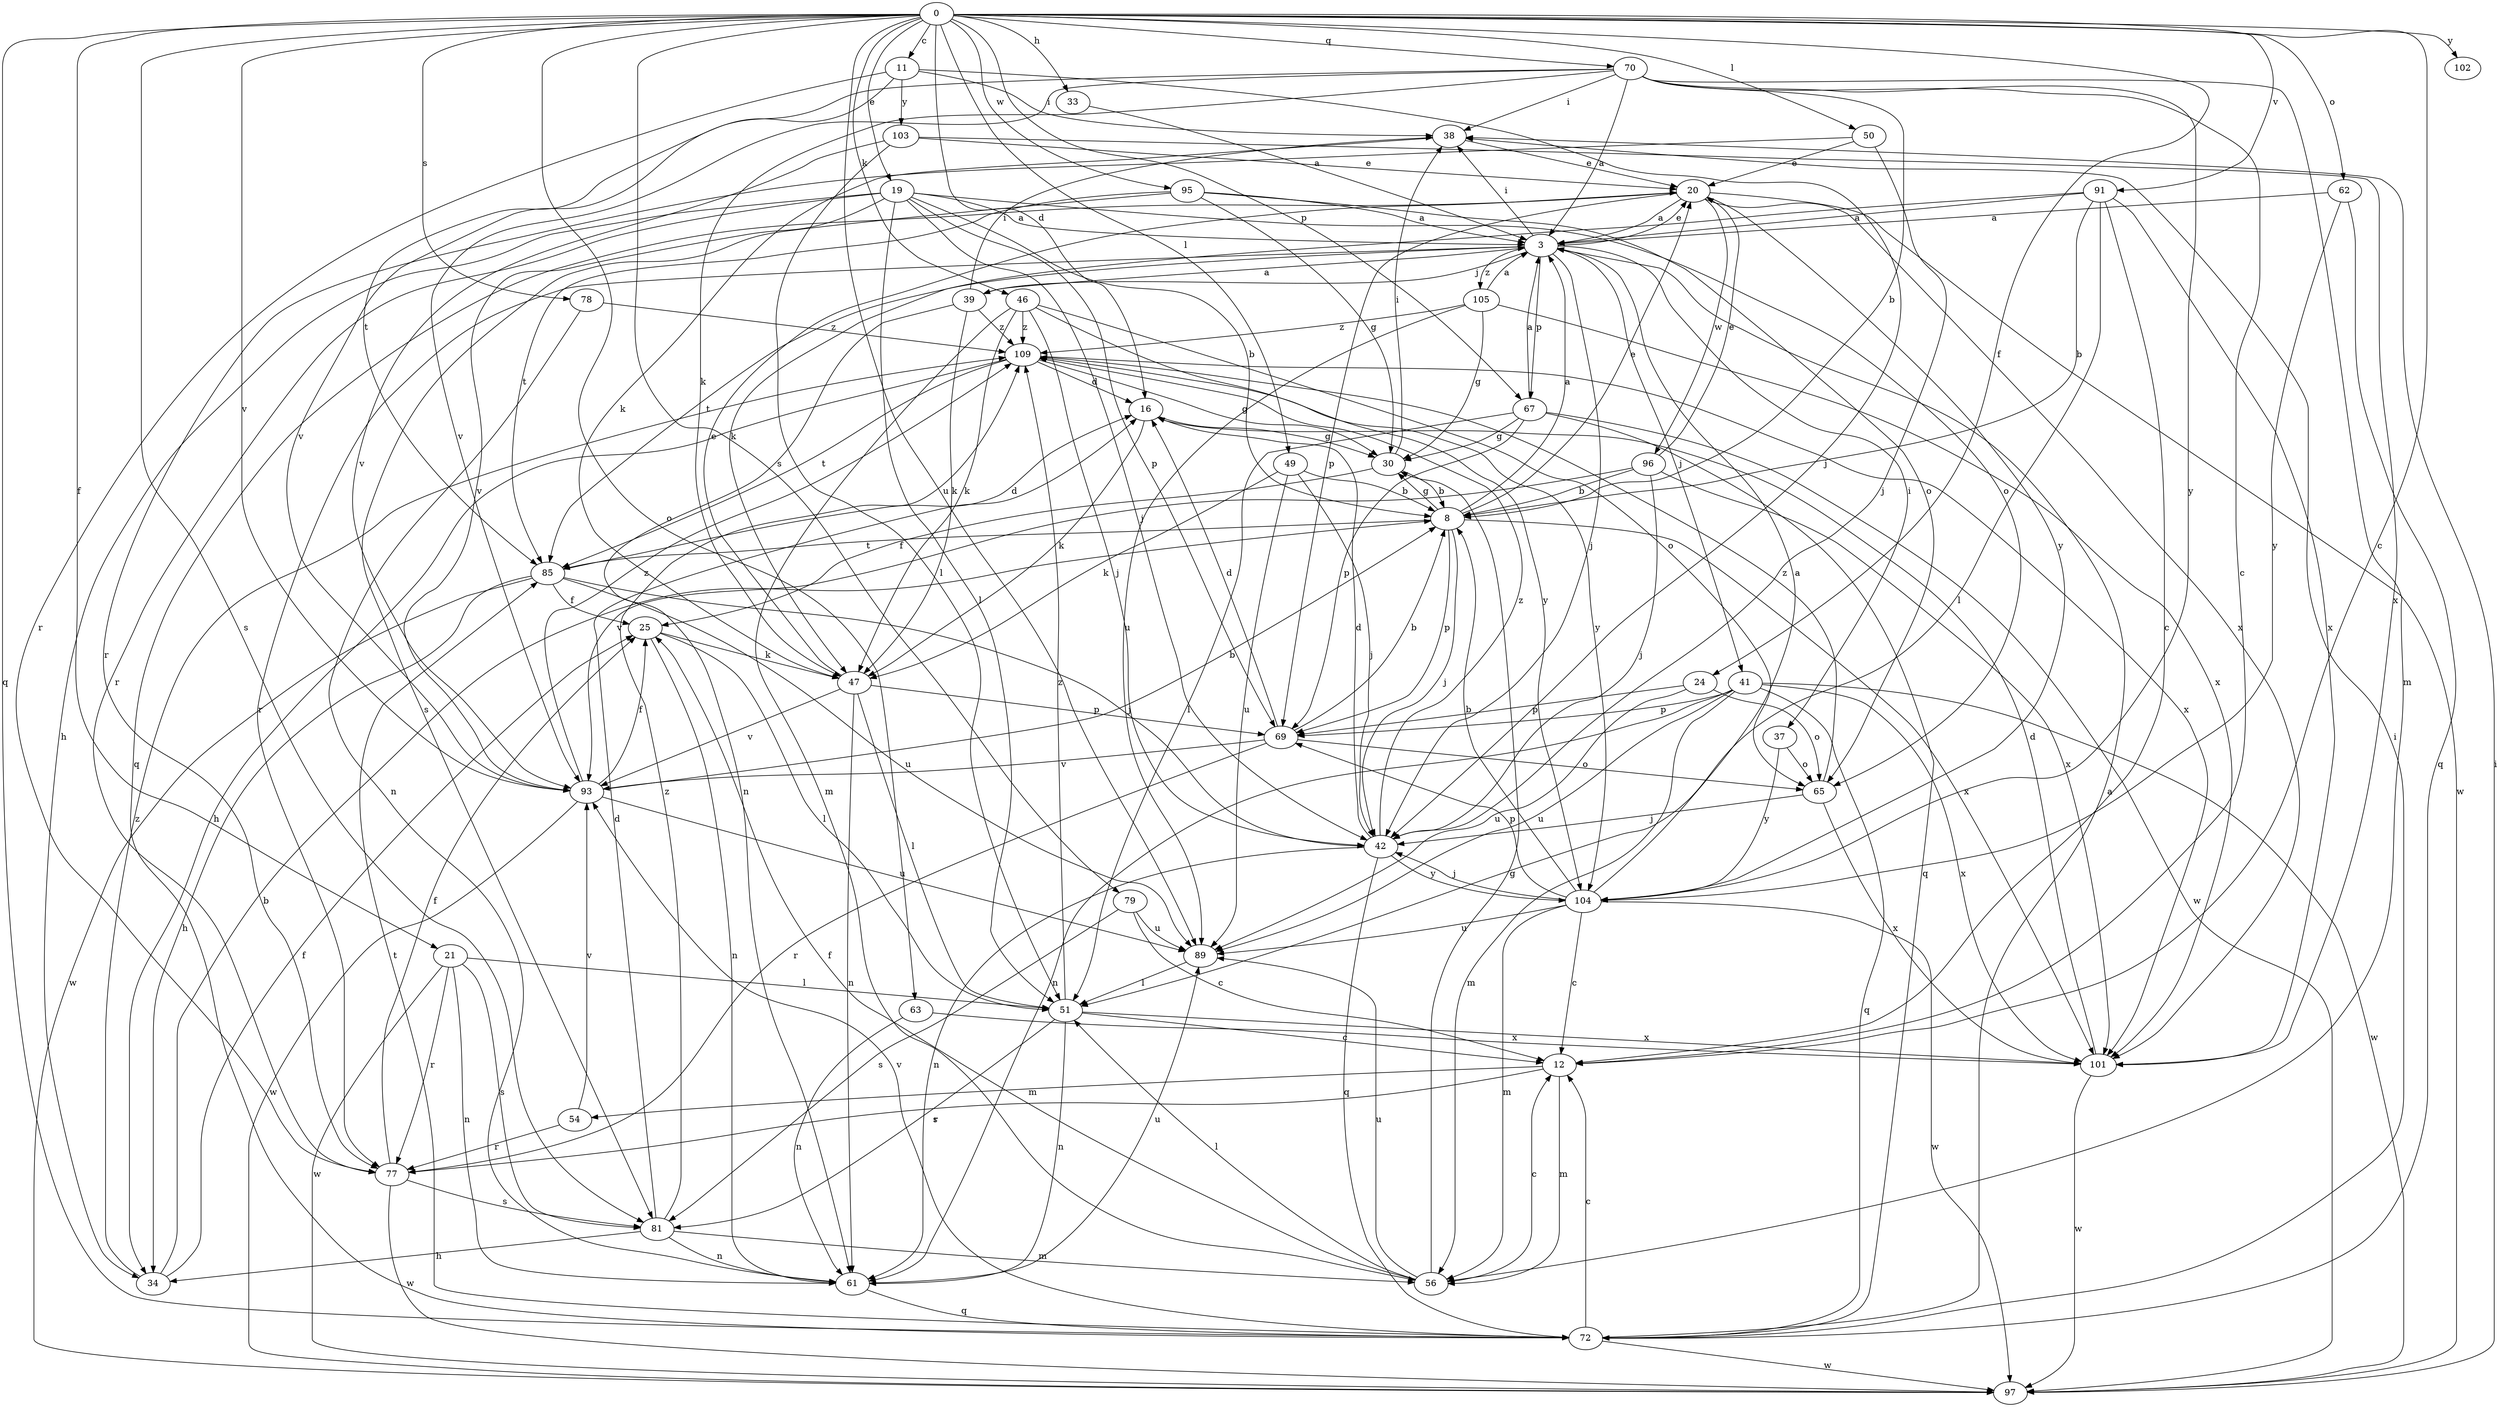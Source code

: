 strict digraph  {
0;
3;
8;
11;
12;
16;
19;
20;
21;
24;
25;
30;
33;
34;
37;
38;
39;
41;
42;
46;
47;
49;
50;
51;
54;
56;
61;
62;
63;
65;
67;
69;
70;
72;
77;
78;
79;
81;
85;
89;
91;
93;
95;
96;
97;
101;
102;
103;
104;
105;
109;
0 -> 11  [label=c];
0 -> 12  [label=c];
0 -> 16  [label=d];
0 -> 19  [label=e];
0 -> 21  [label=f];
0 -> 24  [label=f];
0 -> 33  [label=h];
0 -> 46  [label=k];
0 -> 49  [label=l];
0 -> 50  [label=l];
0 -> 62  [label=o];
0 -> 63  [label=o];
0 -> 67  [label=p];
0 -> 70  [label=q];
0 -> 72  [label=q];
0 -> 78  [label=s];
0 -> 79  [label=s];
0 -> 81  [label=s];
0 -> 89  [label=u];
0 -> 91  [label=v];
0 -> 93  [label=v];
0 -> 95  [label=w];
0 -> 102  [label=y];
3 -> 20  [label=e];
3 -> 37  [label=i];
3 -> 38  [label=i];
3 -> 39  [label=j];
3 -> 41  [label=j];
3 -> 42  [label=j];
3 -> 67  [label=p];
3 -> 77  [label=r];
3 -> 85  [label=t];
3 -> 105  [label=z];
8 -> 3  [label=a];
8 -> 20  [label=e];
8 -> 30  [label=g];
8 -> 42  [label=j];
8 -> 69  [label=p];
8 -> 85  [label=t];
8 -> 101  [label=x];
11 -> 38  [label=i];
11 -> 42  [label=j];
11 -> 77  [label=r];
11 -> 93  [label=v];
11 -> 103  [label=y];
12 -> 54  [label=m];
12 -> 56  [label=m];
12 -> 77  [label=r];
16 -> 30  [label=g];
16 -> 47  [label=k];
19 -> 3  [label=a];
19 -> 8  [label=b];
19 -> 34  [label=h];
19 -> 42  [label=j];
19 -> 51  [label=l];
19 -> 65  [label=o];
19 -> 69  [label=p];
19 -> 77  [label=r];
19 -> 93  [label=v];
20 -> 3  [label=a];
20 -> 69  [label=p];
20 -> 72  [label=q];
20 -> 96  [label=w];
20 -> 97  [label=w];
20 -> 101  [label=x];
20 -> 104  [label=y];
21 -> 51  [label=l];
21 -> 61  [label=n];
21 -> 77  [label=r];
21 -> 81  [label=s];
21 -> 97  [label=w];
24 -> 65  [label=o];
24 -> 69  [label=p];
24 -> 89  [label=u];
25 -> 47  [label=k];
25 -> 51  [label=l];
25 -> 61  [label=n];
30 -> 8  [label=b];
30 -> 25  [label=f];
30 -> 38  [label=i];
33 -> 3  [label=a];
34 -> 8  [label=b];
34 -> 25  [label=f];
34 -> 109  [label=z];
37 -> 65  [label=o];
37 -> 104  [label=y];
38 -> 20  [label=e];
38 -> 47  [label=k];
39 -> 3  [label=a];
39 -> 38  [label=i];
39 -> 47  [label=k];
39 -> 61  [label=n];
39 -> 109  [label=z];
41 -> 56  [label=m];
41 -> 61  [label=n];
41 -> 69  [label=p];
41 -> 72  [label=q];
41 -> 89  [label=u];
41 -> 97  [label=w];
41 -> 101  [label=x];
42 -> 16  [label=d];
42 -> 61  [label=n];
42 -> 72  [label=q];
42 -> 104  [label=y];
42 -> 109  [label=z];
46 -> 42  [label=j];
46 -> 47  [label=k];
46 -> 56  [label=m];
46 -> 65  [label=o];
46 -> 104  [label=y];
46 -> 109  [label=z];
47 -> 20  [label=e];
47 -> 51  [label=l];
47 -> 61  [label=n];
47 -> 69  [label=p];
47 -> 93  [label=v];
49 -> 8  [label=b];
49 -> 42  [label=j];
49 -> 47  [label=k];
49 -> 89  [label=u];
50 -> 20  [label=e];
50 -> 42  [label=j];
50 -> 77  [label=r];
51 -> 12  [label=c];
51 -> 61  [label=n];
51 -> 81  [label=s];
51 -> 101  [label=x];
51 -> 109  [label=z];
54 -> 77  [label=r];
54 -> 93  [label=v];
56 -> 12  [label=c];
56 -> 25  [label=f];
56 -> 30  [label=g];
56 -> 51  [label=l];
56 -> 89  [label=u];
61 -> 72  [label=q];
61 -> 89  [label=u];
62 -> 3  [label=a];
62 -> 72  [label=q];
62 -> 104  [label=y];
63 -> 61  [label=n];
63 -> 101  [label=x];
65 -> 42  [label=j];
65 -> 101  [label=x];
65 -> 109  [label=z];
67 -> 3  [label=a];
67 -> 30  [label=g];
67 -> 51  [label=l];
67 -> 69  [label=p];
67 -> 72  [label=q];
67 -> 97  [label=w];
69 -> 8  [label=b];
69 -> 16  [label=d];
69 -> 65  [label=o];
69 -> 77  [label=r];
69 -> 93  [label=v];
70 -> 3  [label=a];
70 -> 8  [label=b];
70 -> 12  [label=c];
70 -> 38  [label=i];
70 -> 47  [label=k];
70 -> 56  [label=m];
70 -> 85  [label=t];
70 -> 93  [label=v];
70 -> 104  [label=y];
72 -> 3  [label=a];
72 -> 12  [label=c];
72 -> 38  [label=i];
72 -> 85  [label=t];
72 -> 93  [label=v];
72 -> 97  [label=w];
77 -> 25  [label=f];
77 -> 81  [label=s];
77 -> 97  [label=w];
78 -> 61  [label=n];
78 -> 109  [label=z];
79 -> 12  [label=c];
79 -> 81  [label=s];
79 -> 89  [label=u];
81 -> 16  [label=d];
81 -> 34  [label=h];
81 -> 56  [label=m];
81 -> 61  [label=n];
81 -> 109  [label=z];
85 -> 16  [label=d];
85 -> 25  [label=f];
85 -> 34  [label=h];
85 -> 42  [label=j];
85 -> 89  [label=u];
85 -> 97  [label=w];
89 -> 51  [label=l];
91 -> 3  [label=a];
91 -> 8  [label=b];
91 -> 12  [label=c];
91 -> 47  [label=k];
91 -> 51  [label=l];
91 -> 101  [label=x];
93 -> 8  [label=b];
93 -> 25  [label=f];
93 -> 89  [label=u];
93 -> 97  [label=w];
93 -> 109  [label=z];
95 -> 3  [label=a];
95 -> 30  [label=g];
95 -> 65  [label=o];
95 -> 81  [label=s];
95 -> 85  [label=t];
96 -> 8  [label=b];
96 -> 20  [label=e];
96 -> 42  [label=j];
96 -> 93  [label=v];
96 -> 101  [label=x];
97 -> 38  [label=i];
101 -> 16  [label=d];
101 -> 97  [label=w];
103 -> 20  [label=e];
103 -> 51  [label=l];
103 -> 93  [label=v];
103 -> 101  [label=x];
104 -> 3  [label=a];
104 -> 8  [label=b];
104 -> 12  [label=c];
104 -> 42  [label=j];
104 -> 56  [label=m];
104 -> 69  [label=p];
104 -> 89  [label=u];
104 -> 97  [label=w];
105 -> 3  [label=a];
105 -> 30  [label=g];
105 -> 89  [label=u];
105 -> 101  [label=x];
105 -> 109  [label=z];
109 -> 16  [label=d];
109 -> 30  [label=g];
109 -> 34  [label=h];
109 -> 85  [label=t];
109 -> 101  [label=x];
109 -> 104  [label=y];
}

